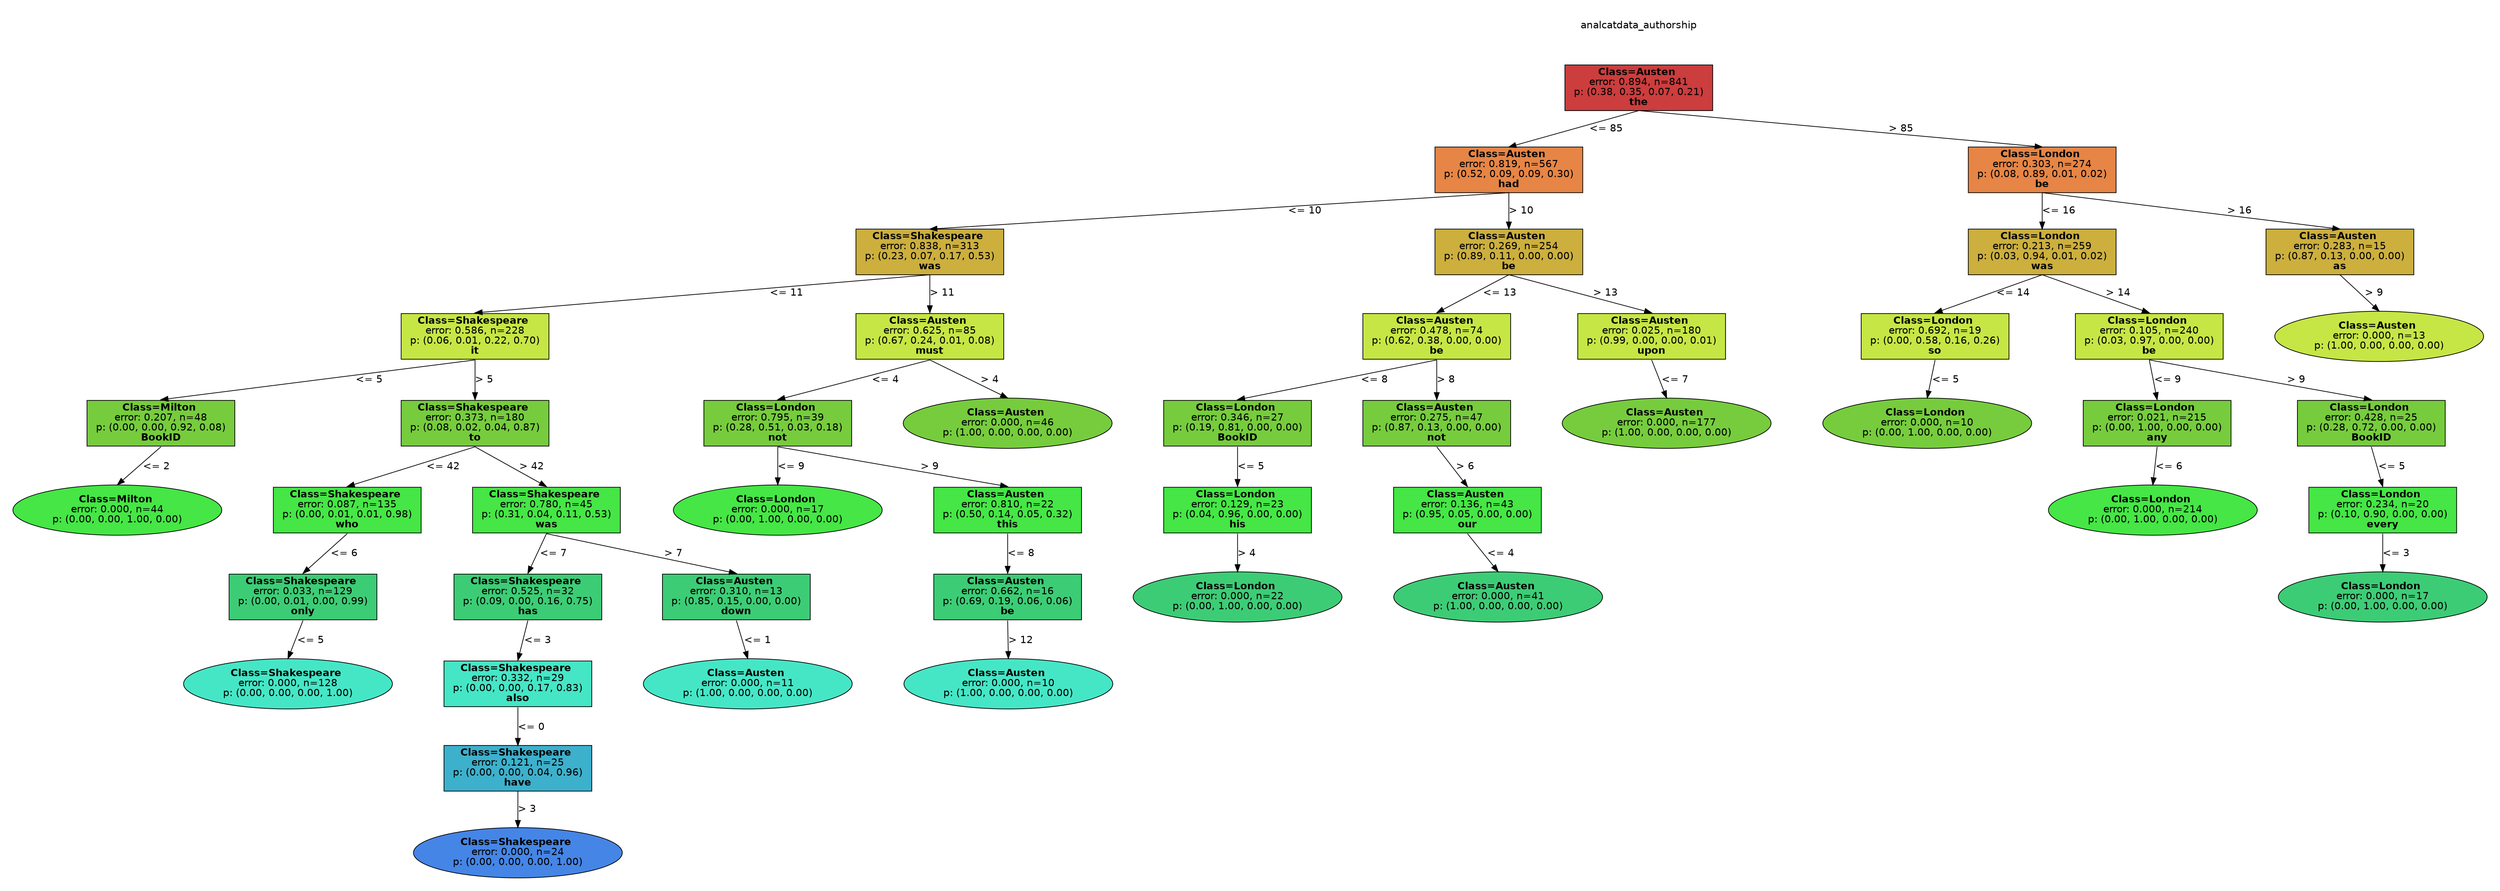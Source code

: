 digraph Tree {
splines=false;
graph [pad=".25", ranksep="0.5", nodesep="1"];
node [shape=rect, style="filled", color="black", fontname="helvetica",fillcolor="white"] ;
edge [fontname="helvetica"] ;
0 [label="analcatdata_authorship", shape=plaintext];
0:s -> 1:n [style=invis];   
1 [label=<<b> Class=Austen </b> <br/> error: 0.894, n=841 <br/> p: (0.38, 0.35, 0.07, 0.21) <br/><b>the</b>>, fillcolor="0.000 0.7 0.800", shape="rect"];
2 [label=<<b> Class=Austen </b> <br/> error: 0.819, n=567 <br/> p: (0.52, 0.09, 0.09, 0.30) <br/><b>had</b>>, fillcolor="0.067 0.7 0.900", shape="rect"];
1:s -> 2:n [label="<= 85"] ;
3 [label=<<b> Class=Shakespeare </b> <br/> error: 0.838, n=313 <br/> p: (0.23, 0.07, 0.17, 0.53) <br/><b>was</b>>, fillcolor="0.133 0.7 0.800", shape="rect"];
2:s -> 3:n [label="<= 10"] ;
4 [label=<<b> Class=Shakespeare </b> <br/> error: 0.586, n=228 <br/> p: (0.06, 0.01, 0.22, 0.70) <br/><b>it</b>>, fillcolor="0.200 0.7 0.900", shape="rect"];
3:s -> 4:n [label="<= 11"] ;
5 [label=<<b> Class=Milton </b> <br/> error: 0.207, n=48 <br/> p: (0.00, 0.00, 0.92, 0.08) <br/><b>BookID</b>>, fillcolor="0.267 0.7 0.800", shape="rect"];
4:s -> 5:n [label="<= 5"] ;
6 [label=<<b> Class=Milton </b> <br/> error: 0.000, n=44 <br/> p: (0.00, 0.00, 1.00, 0.00) >, fillcolor="0.333 0.7 0.900", shape="oval"];
5:s -> 6:n [label="<= 2"] ;
7 [label=<<b> Class=Shakespeare </b> <br/> error: 0.373, n=180 <br/> p: (0.08, 0.02, 0.04, 0.87) <br/><b>to</b>>, fillcolor="0.267 0.7 0.800", shape="rect"];
4:s -> 7:n [label="> 5"] ;
8 [label=<<b> Class=Shakespeare </b> <br/> error: 0.087, n=135 <br/> p: (0.00, 0.01, 0.01, 0.98) <br/><b>who</b>>, fillcolor="0.333 0.7 0.900", shape="rect"];
7:s -> 8:n [label="<= 42"] ;
9 [label=<<b> Class=Shakespeare </b> <br/> error: 0.033, n=129 <br/> p: (0.00, 0.01, 0.00, 0.99) <br/><b>only</b>>, fillcolor="0.400 0.7 0.800", shape="rect"];
8:s -> 9:n [label="<= 6"] ;
10 [label=<<b> Class=Shakespeare </b> <br/> error: 0.000, n=128 <br/> p: (0.00, 0.00, 0.00, 1.00) >, fillcolor="0.467 0.7 0.900", shape="oval"];
9:s -> 10:n [label="<= 5"] ;
11 [label=<<b> Class=Shakespeare </b> <br/> error: 0.780, n=45 <br/> p: (0.31, 0.04, 0.11, 0.53) <br/><b>was</b>>, fillcolor="0.333 0.7 0.900", shape="rect"];
7:s -> 11:n [label="> 42"] ;
12 [label=<<b> Class=Shakespeare </b> <br/> error: 0.525, n=32 <br/> p: (0.09, 0.00, 0.16, 0.75) <br/><b>has</b>>, fillcolor="0.400 0.7 0.800", shape="rect"];
11:s -> 12:n [label="<= 7"] ;
13 [label=<<b> Class=Shakespeare </b> <br/> error: 0.332, n=29 <br/> p: (0.00, 0.00, 0.17, 0.83) <br/><b>also</b>>, fillcolor="0.467 0.7 0.900", shape="rect"];
12:s -> 13:n [label="<= 3"] ;
14 [label=<<b> Class=Shakespeare </b> <br/> error: 0.121, n=25 <br/> p: (0.00, 0.00, 0.04, 0.96) <br/><b>have</b>>, fillcolor="0.533 0.7 0.800", shape="rect"];
13:s -> 14:n [label="<= 0"] ;
15 [label=<<b> Class=Shakespeare </b> <br/> error: 0.000, n=24 <br/> p: (0.00, 0.00, 0.00, 1.00) >, fillcolor="0.600 0.7 0.900", shape="oval"];
14:s -> 15:n [label="> 3"] ;
16 [label=<<b> Class=Austen </b> <br/> error: 0.310, n=13 <br/> p: (0.85, 0.15, 0.00, 0.00) <br/><b>down</b>>, fillcolor="0.400 0.7 0.800", shape="rect"];
11:s -> 16:n [label="> 7"] ;
17 [label=<<b> Class=Austen </b> <br/> error: 0.000, n=11 <br/> p: (1.00, 0.00, 0.00, 0.00) >, fillcolor="0.467 0.7 0.900", shape="oval"];
16:s -> 17:n [label="<= 1"] ;
18 [label=<<b> Class=Austen </b> <br/> error: 0.625, n=85 <br/> p: (0.67, 0.24, 0.01, 0.08) <br/><b>must</b>>, fillcolor="0.200 0.7 0.900", shape="rect"];
3:s -> 18:n [label="> 11"] ;
19 [label=<<b> Class=London </b> <br/> error: 0.795, n=39 <br/> p: (0.28, 0.51, 0.03, 0.18) <br/><b>not</b>>, fillcolor="0.267 0.7 0.800", shape="rect"];
18:s -> 19:n [label="<= 4"] ;
20 [label=<<b> Class=London </b> <br/> error: 0.000, n=17 <br/> p: (0.00, 1.00, 0.00, 0.00) >, fillcolor="0.333 0.7 0.900", shape="oval"];
19:s -> 20:n [label="<= 9"] ;
21 [label=<<b> Class=Austen </b> <br/> error: 0.810, n=22 <br/> p: (0.50, 0.14, 0.05, 0.32) <br/><b>this</b>>, fillcolor="0.333 0.7 0.900", shape="rect"];
19:s -> 21:n [label="> 9"] ;
22 [label=<<b> Class=Austen </b> <br/> error: 0.662, n=16 <br/> p: (0.69, 0.19, 0.06, 0.06) <br/><b>be</b>>, fillcolor="0.400 0.7 0.800", shape="rect"];
21:s -> 22:n [label="<= 8"] ;
23 [label=<<b> Class=Austen </b> <br/> error: 0.000, n=10 <br/> p: (1.00, 0.00, 0.00, 0.00) >, fillcolor="0.467 0.7 0.900", shape="oval"];
22:s -> 23:n [label="> 12"] ;
24 [label=<<b> Class=Austen </b> <br/> error: 0.000, n=46 <br/> p: (1.00, 0.00, 0.00, 0.00) >, fillcolor="0.267 0.7 0.800", shape="oval"];
18:s -> 24:n [label="> 4"] ;
25 [label=<<b> Class=Austen </b> <br/> error: 0.269, n=254 <br/> p: (0.89, 0.11, 0.00, 0.00) <br/><b>be</b>>, fillcolor="0.133 0.7 0.800", shape="rect"];
2:s -> 25:n [label="> 10"] ;
26 [label=<<b> Class=Austen </b> <br/> error: 0.478, n=74 <br/> p: (0.62, 0.38, 0.00, 0.00) <br/><b>be</b>>, fillcolor="0.200 0.7 0.900", shape="rect"];
25:s -> 26:n [label="<= 13"] ;
27 [label=<<b> Class=London </b> <br/> error: 0.346, n=27 <br/> p: (0.19, 0.81, 0.00, 0.00) <br/><b>BookID</b>>, fillcolor="0.267 0.7 0.800", shape="rect"];
26:s -> 27:n [label="<= 8"] ;
28 [label=<<b> Class=London </b> <br/> error: 0.129, n=23 <br/> p: (0.04, 0.96, 0.00, 0.00) <br/><b>his</b>>, fillcolor="0.333 0.7 0.900", shape="rect"];
27:s -> 28:n [label="<= 5"] ;
29 [label=<<b> Class=London </b> <br/> error: 0.000, n=22 <br/> p: (0.00, 1.00, 0.00, 0.00) >, fillcolor="0.400 0.7 0.800", shape="oval"];
28:s -> 29:n [label="> 4"] ;
30 [label=<<b> Class=Austen </b> <br/> error: 0.275, n=47 <br/> p: (0.87, 0.13, 0.00, 0.00) <br/><b>not</b>>, fillcolor="0.267 0.7 0.800", shape="rect"];
26:s -> 30:n [label="> 8"] ;
31 [label=<<b> Class=Austen </b> <br/> error: 0.136, n=43 <br/> p: (0.95, 0.05, 0.00, 0.00) <br/><b>our</b>>, fillcolor="0.333 0.7 0.900", shape="rect"];
30:s -> 31:n [label="> 6"] ;
32 [label=<<b> Class=Austen </b> <br/> error: 0.000, n=41 <br/> p: (1.00, 0.00, 0.00, 0.00) >, fillcolor="0.400 0.7 0.800", shape="oval"];
31:s -> 32:n [label="<= 4"] ;
33 [label=<<b> Class=Austen </b> <br/> error: 0.025, n=180 <br/> p: (0.99, 0.00, 0.00, 0.01) <br/><b>upon</b>>, fillcolor="0.200 0.7 0.900", shape="rect"];
25:s -> 33:n [label="> 13"] ;
34 [label=<<b> Class=Austen </b> <br/> error: 0.000, n=177 <br/> p: (1.00, 0.00, 0.00, 0.00) >, fillcolor="0.267 0.7 0.800", shape="oval"];
33:s -> 34:n [label="<= 7"] ;
35 [label=<<b> Class=London </b> <br/> error: 0.303, n=274 <br/> p: (0.08, 0.89, 0.01, 0.02) <br/><b>be</b>>, fillcolor="0.067 0.7 0.900", shape="rect"];
1:s -> 35:n [label="> 85"] ;
36 [label=<<b> Class=London </b> <br/> error: 0.213, n=259 <br/> p: (0.03, 0.94, 0.01, 0.02) <br/><b>was</b>>, fillcolor="0.133 0.7 0.800", shape="rect"];
35:s -> 36:n [label="<= 16"] ;
37 [label=<<b> Class=London </b> <br/> error: 0.692, n=19 <br/> p: (0.00, 0.58, 0.16, 0.26) <br/><b>so</b>>, fillcolor="0.200 0.7 0.900", shape="rect"];
36:s -> 37:n [label="<= 14"] ;
38 [label=<<b> Class=London </b> <br/> error: 0.000, n=10 <br/> p: (0.00, 1.00, 0.00, 0.00) >, fillcolor="0.267 0.7 0.800", shape="oval"];
37:s -> 38:n [label="<= 5"] ;
39 [label=<<b> Class=London </b> <br/> error: 0.105, n=240 <br/> p: (0.03, 0.97, 0.00, 0.00) <br/><b>be</b>>, fillcolor="0.200 0.7 0.900", shape="rect"];
36:s -> 39:n [label="> 14"] ;
40 [label=<<b> Class=London </b> <br/> error: 0.021, n=215 <br/> p: (0.00, 1.00, 0.00, 0.00) <br/><b>any</b>>, fillcolor="0.267 0.7 0.800", shape="rect"];
39:s -> 40:n [label="<= 9"] ;
41 [label=<<b> Class=London </b> <br/> error: 0.000, n=214 <br/> p: (0.00, 1.00, 0.00, 0.00) >, fillcolor="0.333 0.7 0.900", shape="oval"];
40:s -> 41:n [label="<= 6"] ;
42 [label=<<b> Class=London </b> <br/> error: 0.428, n=25 <br/> p: (0.28, 0.72, 0.00, 0.00) <br/><b>BookID</b>>, fillcolor="0.267 0.7 0.800", shape="rect"];
39:s -> 42:n [label="> 9"] ;
43 [label=<<b> Class=London </b> <br/> error: 0.234, n=20 <br/> p: (0.10, 0.90, 0.00, 0.00) <br/><b>every</b>>, fillcolor="0.333 0.7 0.900", shape="rect"];
42:s -> 43:n [label="<= 5"] ;
44 [label=<<b> Class=London </b> <br/> error: 0.000, n=17 <br/> p: (0.00, 1.00, 0.00, 0.00) >, fillcolor="0.400 0.7 0.800", shape="oval"];
43:s -> 44:n [label="<= 3"] ;
45 [label=<<b> Class=Austen </b> <br/> error: 0.283, n=15 <br/> p: (0.87, 0.13, 0.00, 0.00) <br/><b>as</b>>, fillcolor="0.133 0.7 0.800", shape="rect"];
35:s -> 45:n [label="> 16"] ;
46 [label=<<b> Class=Austen </b> <br/> error: 0.000, n=13 <br/> p: (1.00, 0.00, 0.00, 0.00) >, fillcolor="0.200 0.7 0.900", shape="oval"];
45:s -> 46:n [label="> 9"] ;

}